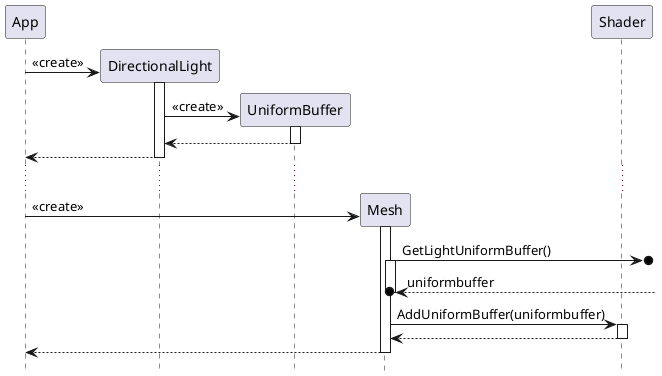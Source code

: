 @startuml light_creation
autoactivate on
hide footbox
participant App

create DirectionalLight
App -> DirectionalLight : <<create>>
create UniformBuffer
DirectionalLight -> UniformBuffer : <<create>>
return
return

create Mesh
...
App -> Mesh : <<create>>
Mesh ->o] : GetLightUniformBuffer()
return uniformbuffer
Mesh -> Shader : AddUniformBuffer(uniformbuffer)
return
return

@enduml
